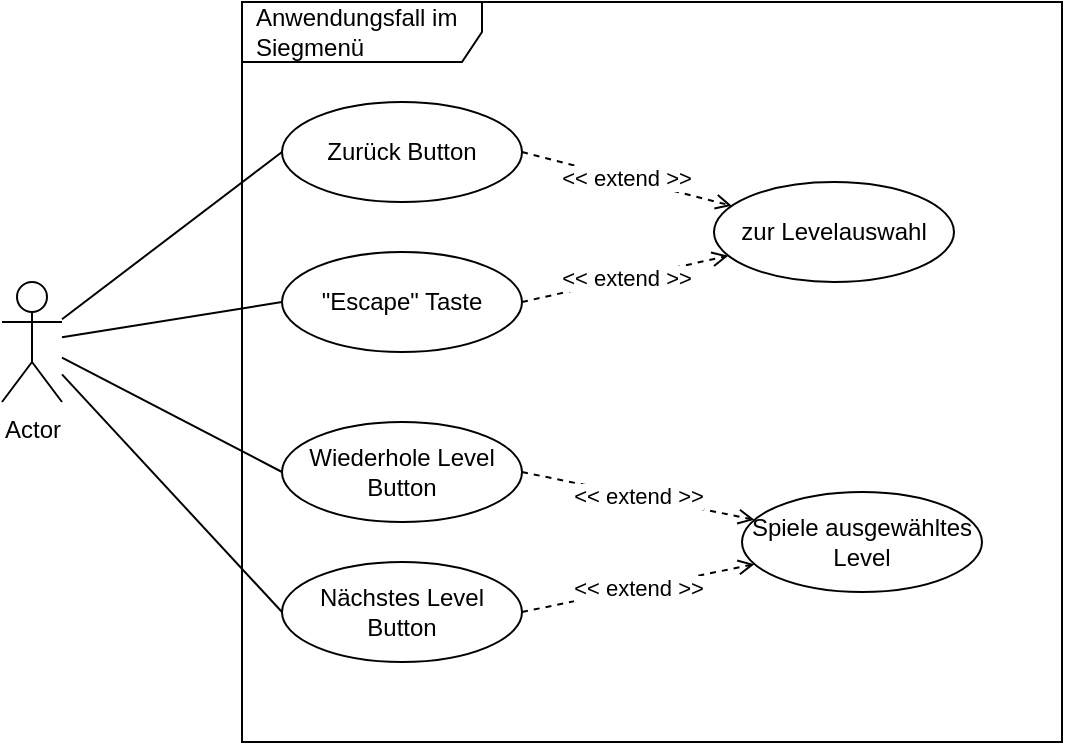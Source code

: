 <mxfile version="20.0.3" type="github">
  <diagram id="X3pHF857QsHR0bHeMU4j" name="Page-1">
    <mxGraphModel dx="1422" dy="752" grid="1" gridSize="10" guides="1" tooltips="1" connect="1" arrows="1" fold="1" page="1" pageScale="1" pageWidth="827" pageHeight="1169" math="0" shadow="0">
      <root>
        <mxCell id="0" />
        <mxCell id="1" parent="0" />
        <mxCell id="4F5S8o3ZzPXmswA3KTVU-1" value="Actor" style="shape=umlActor;verticalLabelPosition=bottom;verticalAlign=top;html=1;outlineConnect=0;" vertex="1" parent="1">
          <mxGeometry x="120" y="430" width="30" height="60" as="geometry" />
        </mxCell>
        <mxCell id="4F5S8o3ZzPXmswA3KTVU-2" value="Anwendungsfall im Siegmenü" style="shape=umlFrame;whiteSpace=wrap;html=1;width=120;height=30;boundedLbl=1;verticalAlign=middle;align=left;spacingLeft=5;" vertex="1" parent="1">
          <mxGeometry x="240" y="290" width="410" height="370" as="geometry" />
        </mxCell>
        <mxCell id="4F5S8o3ZzPXmswA3KTVU-3" value="Zurück Button" style="ellipse;whiteSpace=wrap;html=1;" vertex="1" parent="1">
          <mxGeometry x="260" y="340" width="120" height="50" as="geometry" />
        </mxCell>
        <mxCell id="4F5S8o3ZzPXmswA3KTVU-4" value="zur Levelauswahl" style="ellipse;whiteSpace=wrap;html=1;" vertex="1" parent="1">
          <mxGeometry x="476" y="380" width="120" height="50" as="geometry" />
        </mxCell>
        <mxCell id="4F5S8o3ZzPXmswA3KTVU-5" value="&quot;Escape&quot; Taste" style="ellipse;whiteSpace=wrap;html=1;" vertex="1" parent="1">
          <mxGeometry x="260" y="415" width="120" height="50" as="geometry" />
        </mxCell>
        <mxCell id="4F5S8o3ZzPXmswA3KTVU-6" value="&amp;lt;&amp;lt; extend &amp;gt;&amp;gt;" style="endArrow=open;dashed=1;html=1;rounded=0;endFill=0;exitX=1;exitY=0.5;exitDx=0;exitDy=0;" edge="1" parent="1" source="4F5S8o3ZzPXmswA3KTVU-3" target="4F5S8o3ZzPXmswA3KTVU-4">
          <mxGeometry width="50" height="50" relative="1" as="geometry">
            <mxPoint x="416" y="555" as="sourcePoint" />
            <mxPoint x="592.805" y="593.436" as="targetPoint" />
          </mxGeometry>
        </mxCell>
        <mxCell id="4F5S8o3ZzPXmswA3KTVU-7" value="&amp;lt;&amp;lt; extend &amp;gt;&amp;gt;" style="endArrow=open;dashed=1;html=1;rounded=0;endFill=0;exitX=1;exitY=0.5;exitDx=0;exitDy=0;" edge="1" parent="1" source="4F5S8o3ZzPXmswA3KTVU-5" target="4F5S8o3ZzPXmswA3KTVU-4">
          <mxGeometry width="50" height="50" relative="1" as="geometry">
            <mxPoint x="390" y="375" as="sourcePoint" />
            <mxPoint x="494.901" y="401.898" as="targetPoint" />
          </mxGeometry>
        </mxCell>
        <mxCell id="4F5S8o3ZzPXmswA3KTVU-8" value="Wiederhole Level Button" style="ellipse;whiteSpace=wrap;html=1;" vertex="1" parent="1">
          <mxGeometry x="260" y="500" width="120" height="50" as="geometry" />
        </mxCell>
        <mxCell id="4F5S8o3ZzPXmswA3KTVU-9" value="Nächstes Level Button" style="ellipse;whiteSpace=wrap;html=1;" vertex="1" parent="1">
          <mxGeometry x="260" y="570" width="120" height="50" as="geometry" />
        </mxCell>
        <mxCell id="4F5S8o3ZzPXmswA3KTVU-10" value="Spiele ausgewähltes Level" style="ellipse;whiteSpace=wrap;html=1;" vertex="1" parent="1">
          <mxGeometry x="490" y="535" width="120" height="50" as="geometry" />
        </mxCell>
        <mxCell id="4F5S8o3ZzPXmswA3KTVU-11" value="&amp;lt;&amp;lt; extend &amp;gt;&amp;gt;" style="endArrow=open;dashed=1;html=1;rounded=0;endFill=0;exitX=1;exitY=0.5;exitDx=0;exitDy=0;" edge="1" parent="1" source="4F5S8o3ZzPXmswA3KTVU-9" target="4F5S8o3ZzPXmswA3KTVU-10">
          <mxGeometry width="50" height="50" relative="1" as="geometry">
            <mxPoint x="390" y="450" as="sourcePoint" />
            <mxPoint x="493.172" y="426.852" as="targetPoint" />
          </mxGeometry>
        </mxCell>
        <mxCell id="4F5S8o3ZzPXmswA3KTVU-12" value="&amp;lt;&amp;lt; extend &amp;gt;&amp;gt;" style="endArrow=open;dashed=1;html=1;rounded=0;endFill=0;exitX=1;exitY=0.5;exitDx=0;exitDy=0;" edge="1" parent="1" source="4F5S8o3ZzPXmswA3KTVU-8" target="4F5S8o3ZzPXmswA3KTVU-10">
          <mxGeometry width="50" height="50" relative="1" as="geometry">
            <mxPoint x="390" y="620" as="sourcePoint" />
            <mxPoint x="506.208" y="596.075" as="targetPoint" />
          </mxGeometry>
        </mxCell>
        <mxCell id="4F5S8o3ZzPXmswA3KTVU-13" value="" style="endArrow=none;html=1;rounded=0;entryX=0;entryY=0.5;entryDx=0;entryDy=0;" edge="1" parent="1" source="4F5S8o3ZzPXmswA3KTVU-1" target="4F5S8o3ZzPXmswA3KTVU-3">
          <mxGeometry width="50" height="50" relative="1" as="geometry">
            <mxPoint x="390" y="470" as="sourcePoint" />
            <mxPoint x="440" y="420" as="targetPoint" />
          </mxGeometry>
        </mxCell>
        <mxCell id="4F5S8o3ZzPXmswA3KTVU-14" value="" style="endArrow=none;html=1;rounded=0;entryX=0;entryY=0.5;entryDx=0;entryDy=0;" edge="1" parent="1" source="4F5S8o3ZzPXmswA3KTVU-1" target="4F5S8o3ZzPXmswA3KTVU-5">
          <mxGeometry width="50" height="50" relative="1" as="geometry">
            <mxPoint x="160" y="397" as="sourcePoint" />
            <mxPoint x="270" y="375" as="targetPoint" />
          </mxGeometry>
        </mxCell>
        <mxCell id="4F5S8o3ZzPXmswA3KTVU-15" value="" style="endArrow=none;html=1;rounded=0;entryX=0;entryY=0.5;entryDx=0;entryDy=0;" edge="1" parent="1" source="4F5S8o3ZzPXmswA3KTVU-1" target="4F5S8o3ZzPXmswA3KTVU-8">
          <mxGeometry width="50" height="50" relative="1" as="geometry">
            <mxPoint x="170" y="407" as="sourcePoint" />
            <mxPoint x="280" y="385" as="targetPoint" />
          </mxGeometry>
        </mxCell>
        <mxCell id="4F5S8o3ZzPXmswA3KTVU-16" value="" style="endArrow=none;html=1;rounded=0;entryX=0;entryY=0.5;entryDx=0;entryDy=0;" edge="1" parent="1" source="4F5S8o3ZzPXmswA3KTVU-1" target="4F5S8o3ZzPXmswA3KTVU-9">
          <mxGeometry width="50" height="50" relative="1" as="geometry">
            <mxPoint x="180" y="417" as="sourcePoint" />
            <mxPoint x="290" y="395" as="targetPoint" />
          </mxGeometry>
        </mxCell>
      </root>
    </mxGraphModel>
  </diagram>
</mxfile>
